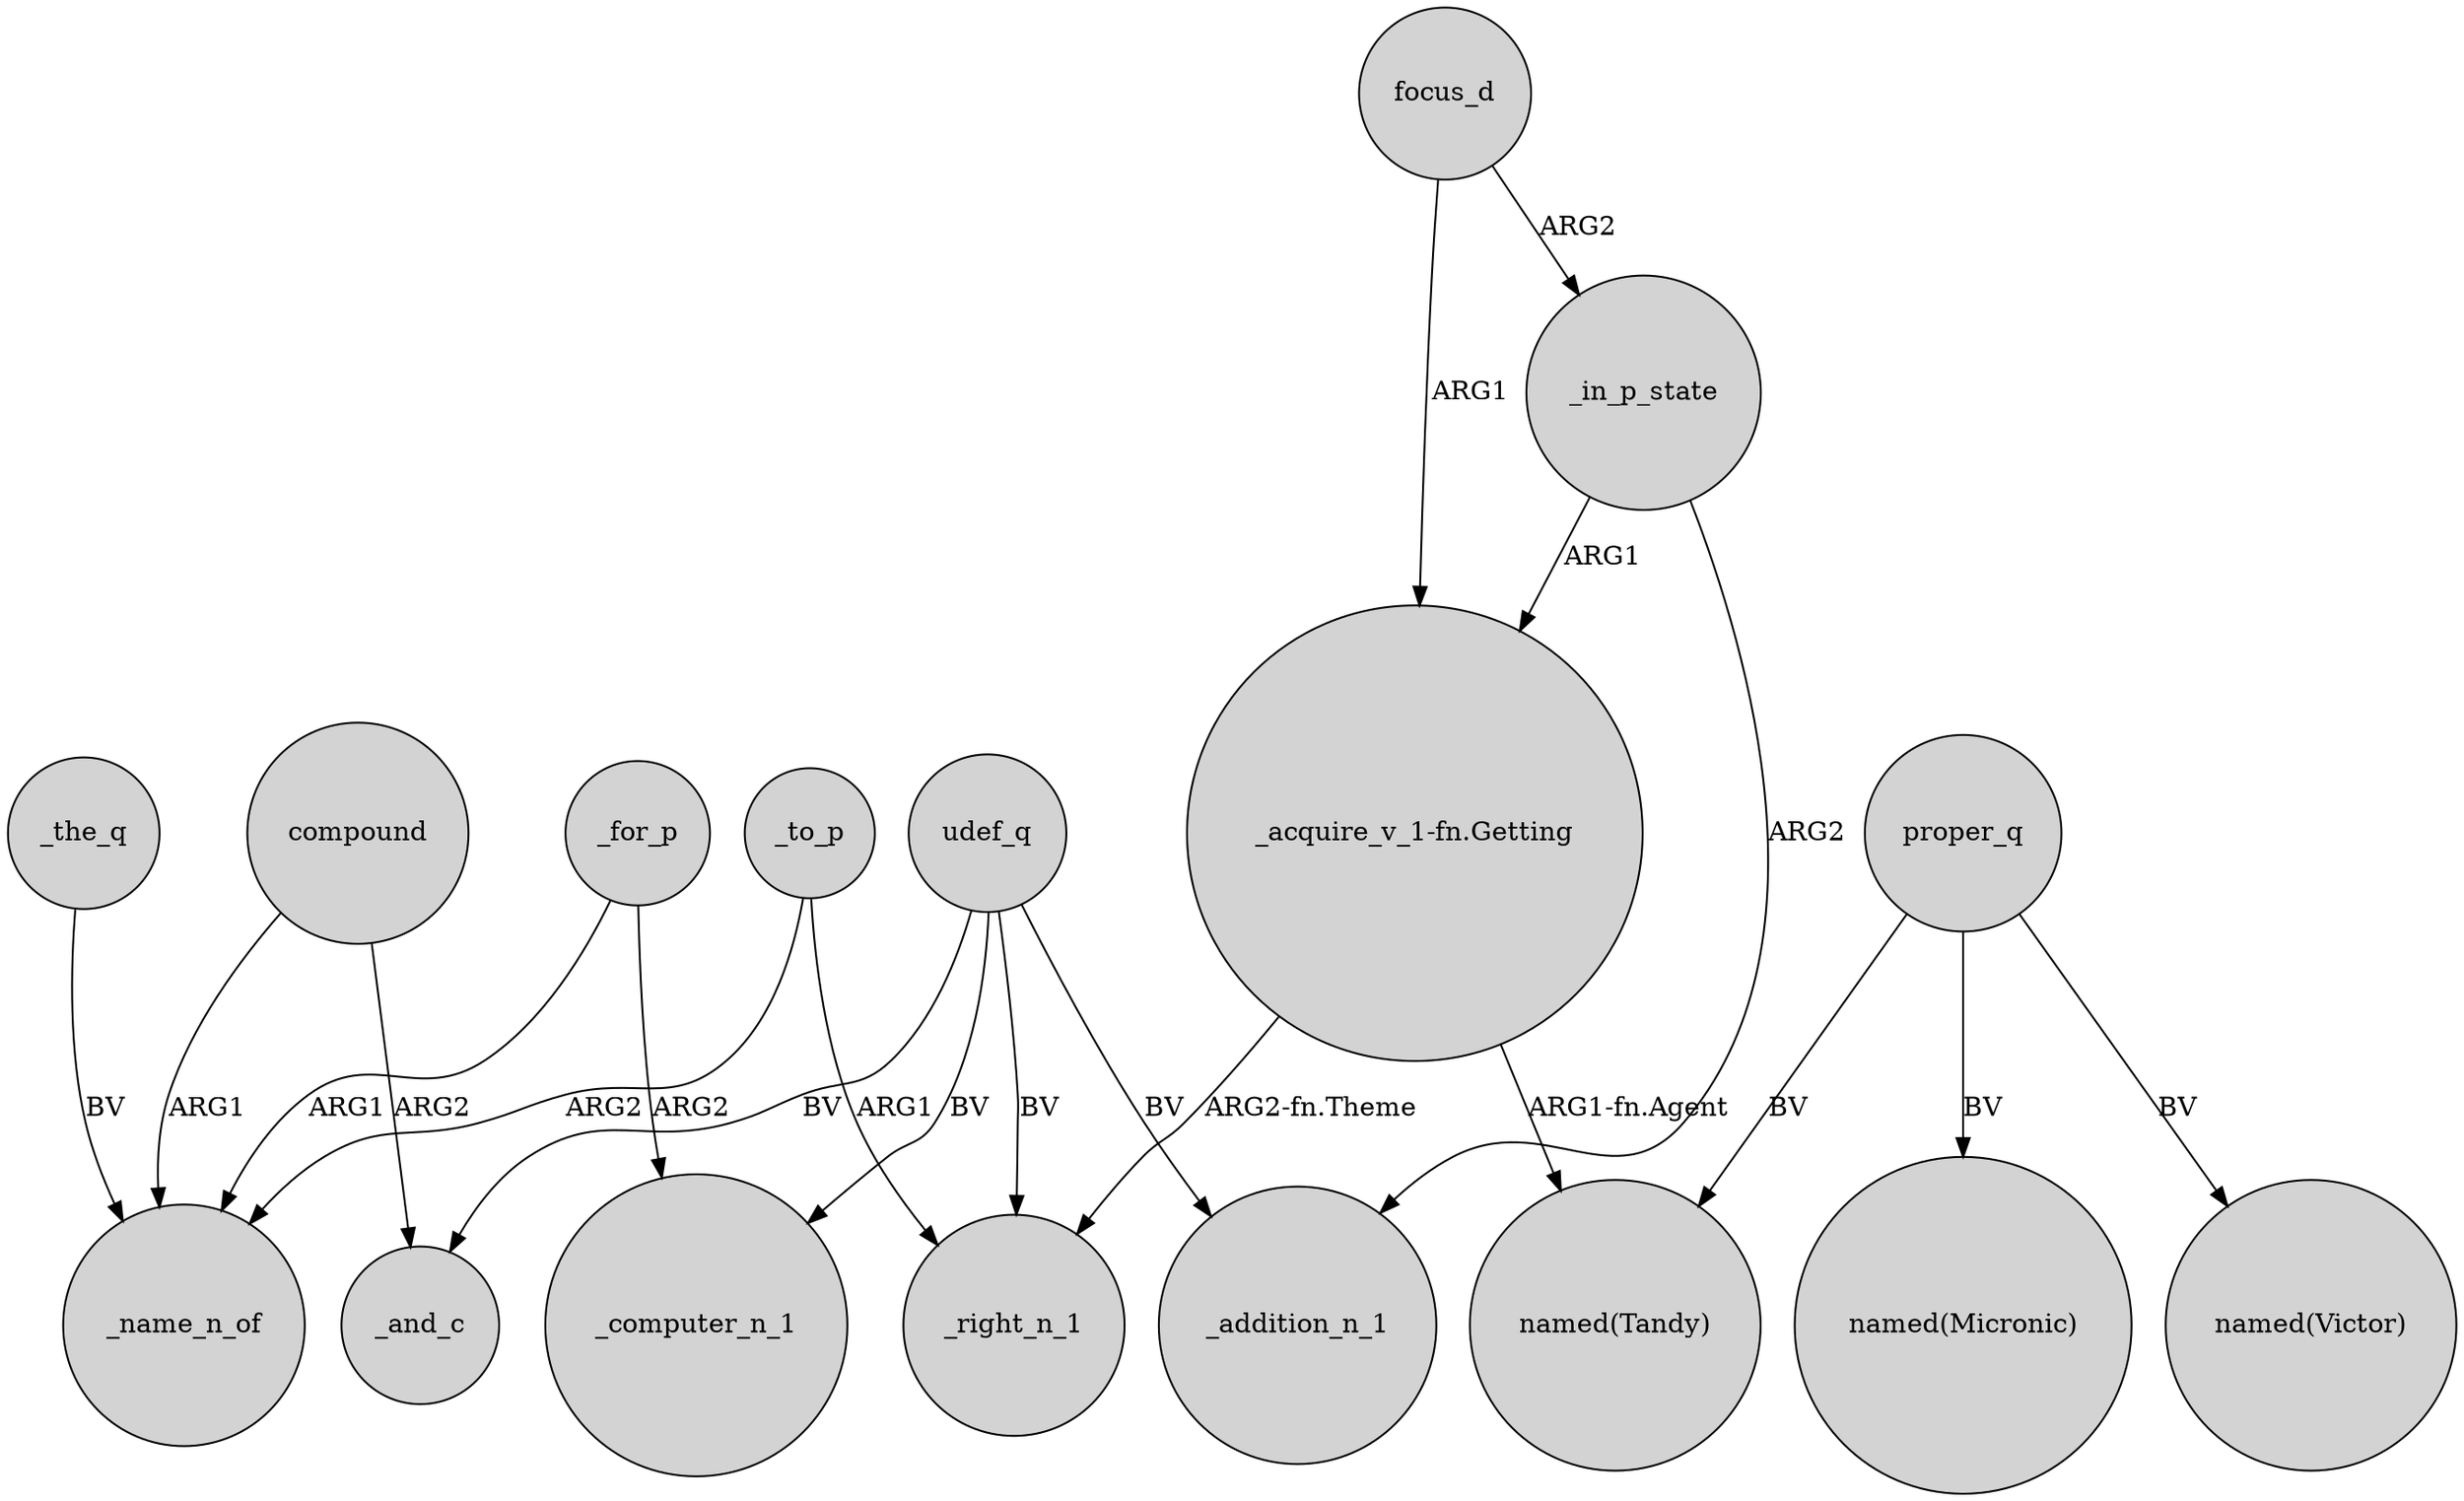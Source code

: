 digraph {
	node [shape=circle style=filled]
	"_acquire_v_1-fn.Getting" -> _right_n_1 [label="ARG2-fn.Theme"]
	proper_q -> "named(Tandy)" [label=BV]
	focus_d -> _in_p_state [label=ARG2]
	udef_q -> _computer_n_1 [label=BV]
	focus_d -> "_acquire_v_1-fn.Getting" [label=ARG1]
	_to_p -> _name_n_of [label=ARG2]
	compound -> _and_c [label=ARG2]
	udef_q -> _right_n_1 [label=BV]
	_for_p -> _name_n_of [label=ARG1]
	proper_q -> "named(Victor)" [label=BV]
	"_acquire_v_1-fn.Getting" -> "named(Tandy)" [label="ARG1-fn.Agent"]
	_in_p_state -> _addition_n_1 [label=ARG2]
	compound -> _name_n_of [label=ARG1]
	_to_p -> _right_n_1 [label=ARG1]
	_the_q -> _name_n_of [label=BV]
	proper_q -> "named(Micronic)" [label=BV]
	udef_q -> _and_c [label=BV]
	_in_p_state -> "_acquire_v_1-fn.Getting" [label=ARG1]
	udef_q -> _addition_n_1 [label=BV]
	_for_p -> _computer_n_1 [label=ARG2]
}
